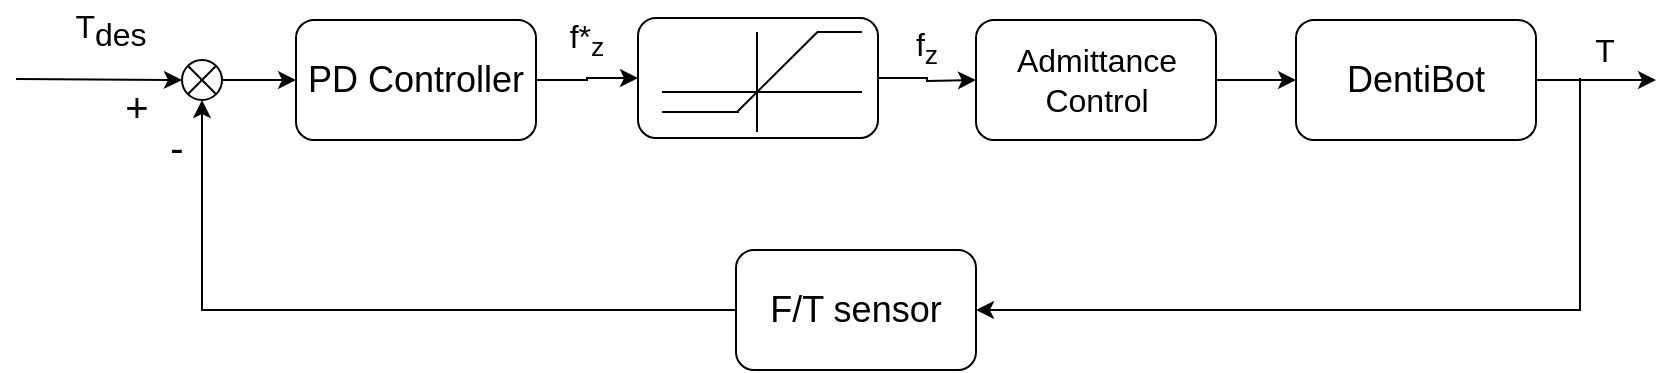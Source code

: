 <mxfile version="14.7.7" type="device"><diagram id="8oh6hg6SRCxiP6dmT3Cz" name="Page-1"><mxGraphModel dx="2249" dy="706" grid="1" gridSize="10" guides="1" tooltips="1" connect="1" arrows="1" fold="1" page="1" pageScale="1" pageWidth="827" pageHeight="1169" math="0" shadow="0"><root><mxCell id="0"/><mxCell id="1" parent="0"/><mxCell id="m1MeYvDkH3_UOup6W5vW-2" style="edgeStyle=orthogonalEdgeStyle;rounded=0;orthogonalLoop=1;jettySize=auto;html=1;exitX=1;exitY=0.5;exitDx=0;exitDy=0;entryX=0;entryY=0.5;entryDx=0;entryDy=0;" parent="1" source="m1MeYvDkH3_UOup6W5vW-3" target="m1MeYvDkH3_UOup6W5vW-5" edge="1"><mxGeometry relative="1" as="geometry"/></mxCell><mxCell id="m1MeYvDkH3_UOup6W5vW-3" value="PD Controller" style="rounded=1;whiteSpace=wrap;html=1;fontSize=18;" parent="1" vertex="1"><mxGeometry x="144" y="655" width="120" height="60" as="geometry"/></mxCell><mxCell id="m1MeYvDkH3_UOup6W5vW-4" style="edgeStyle=orthogonalEdgeStyle;rounded=0;orthogonalLoop=1;jettySize=auto;html=1;exitX=1;exitY=0.5;exitDx=0;exitDy=0;" parent="1" source="m1MeYvDkH3_UOup6W5vW-5" edge="1"><mxGeometry relative="1" as="geometry"><mxPoint x="484" y="685" as="targetPoint"/></mxGeometry></mxCell><mxCell id="m1MeYvDkH3_UOup6W5vW-5" value="" style="rounded=1;whiteSpace=wrap;html=1;" parent="1" vertex="1"><mxGeometry x="315" y="654" width="120" height="60" as="geometry"/></mxCell><mxCell id="m1MeYvDkH3_UOup6W5vW-6" style="edgeStyle=orthogonalEdgeStyle;rounded=0;orthogonalLoop=1;jettySize=auto;html=1;exitX=1;exitY=0.5;exitDx=0;exitDy=0;entryX=0;entryY=0.5;entryDx=0;entryDy=0;" parent="1" source="m1MeYvDkH3_UOup6W5vW-7" target="m1MeYvDkH3_UOup6W5vW-3" edge="1"><mxGeometry relative="1" as="geometry"/></mxCell><mxCell id="m1MeYvDkH3_UOup6W5vW-7" value="" style="shape=sumEllipse;perimeter=ellipsePerimeter;whiteSpace=wrap;html=1;backgroundOutline=1;" parent="1" vertex="1"><mxGeometry x="87" y="675" width="20" height="20" as="geometry"/></mxCell><mxCell id="m1MeYvDkH3_UOup6W5vW-8" style="edgeStyle=orthogonalEdgeStyle;rounded=0;orthogonalLoop=1;jettySize=auto;html=1;entryX=0;entryY=0.5;entryDx=0;entryDy=0;" parent="1" target="m1MeYvDkH3_UOup6W5vW-7" edge="1"><mxGeometry relative="1" as="geometry"><mxPoint x="4" y="684.5" as="sourcePoint"/><mxPoint x="54" y="684.5" as="targetPoint"/></mxGeometry></mxCell><mxCell id="m1MeYvDkH3_UOup6W5vW-9" value="f&lt;sub&gt;z&lt;/sub&gt;" style="text;html=1;align=center;verticalAlign=middle;resizable=0;points=[];autosize=1;strokeColor=none;fontSize=16;" parent="1" vertex="1"><mxGeometry x="444" y="654" width="30" height="30" as="geometry"/></mxCell><mxCell id="m1MeYvDkH3_UOup6W5vW-10" value="T" style="text;html=1;align=center;verticalAlign=middle;resizable=0;points=[];autosize=1;strokeColor=none;fontSize=16;" parent="1" vertex="1"><mxGeometry x="783.12" y="660" width="30" height="20" as="geometry"/></mxCell><mxCell id="m1MeYvDkH3_UOup6W5vW-11" value="T&lt;sub style=&quot;font-size: 16px;&quot;&gt;des&lt;/sub&gt;" style="text;html=1;align=center;verticalAlign=middle;resizable=0;points=[];autosize=1;strokeColor=none;fontSize=16;" parent="1" vertex="1"><mxGeometry x="26" y="645" width="50" height="30" as="geometry"/></mxCell><mxCell id="m1MeYvDkH3_UOup6W5vW-12" value="+" style="text;html=1;align=center;verticalAlign=middle;resizable=0;points=[];autosize=1;strokeColor=none;fontSize=20;" parent="1" vertex="1"><mxGeometry x="49" y="683" width="30" height="30" as="geometry"/></mxCell><mxCell id="m1MeYvDkH3_UOup6W5vW-13" value="-" style="text;html=1;align=center;verticalAlign=middle;resizable=0;points=[];autosize=1;strokeColor=none;fontSize=20;" parent="1" vertex="1"><mxGeometry x="74" y="703" width="20" height="30" as="geometry"/></mxCell><mxCell id="m1MeYvDkH3_UOup6W5vW-14" value="f*&lt;sub&gt;z&lt;/sub&gt;" style="text;html=1;align=center;verticalAlign=middle;resizable=0;points=[];autosize=1;strokeColor=none;fontSize=16;" parent="1" vertex="1"><mxGeometry x="274" y="650" width="30" height="30" as="geometry"/></mxCell><mxCell id="m1MeYvDkH3_UOup6W5vW-15" style="edgeStyle=orthogonalEdgeStyle;rounded=0;orthogonalLoop=1;jettySize=auto;html=1;exitX=1;exitY=0.5;exitDx=0;exitDy=0;entryX=0;entryY=0.5;entryDx=0;entryDy=0;" parent="1" source="m1MeYvDkH3_UOup6W5vW-16" target="m1MeYvDkH3_UOup6W5vW-18" edge="1"><mxGeometry relative="1" as="geometry"/></mxCell><mxCell id="m1MeYvDkH3_UOup6W5vW-16" value="" style="rounded=1;whiteSpace=wrap;html=1;" parent="1" vertex="1"><mxGeometry x="484" y="655" width="120" height="60" as="geometry"/></mxCell><mxCell id="m1MeYvDkH3_UOup6W5vW-17" style="edgeStyle=orthogonalEdgeStyle;rounded=0;orthogonalLoop=1;jettySize=auto;html=1;exitX=1;exitY=0.5;exitDx=0;exitDy=0;" parent="1" source="m1MeYvDkH3_UOup6W5vW-18" edge="1"><mxGeometry relative="1" as="geometry"><mxPoint x="824" y="685" as="targetPoint"/></mxGeometry></mxCell><mxCell id="m1MeYvDkH3_UOup6W5vW-18" value="DentiBot" style="rounded=1;whiteSpace=wrap;html=1;fontSize=18;" parent="1" vertex="1"><mxGeometry x="644" y="655" width="120" height="60" as="geometry"/></mxCell><mxCell id="m1MeYvDkH3_UOup6W5vW-19" style="edgeStyle=orthogonalEdgeStyle;rounded=0;orthogonalLoop=1;jettySize=auto;html=1;exitX=0;exitY=0.5;exitDx=0;exitDy=0;entryX=0.5;entryY=1;entryDx=0;entryDy=0;" parent="1" source="m1MeYvDkH3_UOup6W5vW-20" target="m1MeYvDkH3_UOup6W5vW-7" edge="1"><mxGeometry relative="1" as="geometry"/></mxCell><mxCell id="m1MeYvDkH3_UOup6W5vW-20" value="F/T sensor" style="rounded=1;whiteSpace=wrap;html=1;fontSize=18;" parent="1" vertex="1"><mxGeometry x="364" y="770" width="120" height="60" as="geometry"/></mxCell><mxCell id="m1MeYvDkH3_UOup6W5vW-21" value="" style="endArrow=none;html=1;" parent="1" edge="1"><mxGeometry width="50" height="50" relative="1" as="geometry"><mxPoint x="327" y="691" as="sourcePoint"/><mxPoint x="427" y="691" as="targetPoint"/></mxGeometry></mxCell><mxCell id="m1MeYvDkH3_UOup6W5vW-22" value="" style="endArrow=none;html=1;" parent="1" edge="1"><mxGeometry width="50" height="50" relative="1" as="geometry"><mxPoint x="374.5" y="661" as="sourcePoint"/><mxPoint x="374.5" y="711" as="targetPoint"/></mxGeometry></mxCell><mxCell id="m1MeYvDkH3_UOup6W5vW-23" value="" style="endArrow=none;html=1;" parent="1" edge="1"><mxGeometry width="50" height="50" relative="1" as="geometry"><mxPoint x="404.5" y="661" as="sourcePoint"/><mxPoint x="427" y="661" as="targetPoint"/></mxGeometry></mxCell><mxCell id="m1MeYvDkH3_UOup6W5vW-24" value="" style="endArrow=none;html=1;" parent="1" edge="1"><mxGeometry width="50" height="50" relative="1" as="geometry"><mxPoint x="327" y="701" as="sourcePoint"/><mxPoint x="365.49" y="701" as="targetPoint"/></mxGeometry></mxCell><mxCell id="m1MeYvDkH3_UOup6W5vW-25" value="" style="endArrow=none;html=1;" parent="1" edge="1"><mxGeometry width="50" height="50" relative="1" as="geometry"><mxPoint x="364.5" y="701" as="sourcePoint"/><mxPoint x="404.75" y="661" as="targetPoint"/></mxGeometry></mxCell><mxCell id="m1MeYvDkH3_UOup6W5vW-26" style="edgeStyle=orthogonalEdgeStyle;rounded=0;orthogonalLoop=1;jettySize=auto;html=1;exitX=0.096;exitY=1.2;exitDx=0;exitDy=0;exitPerimeter=0;entryX=1;entryY=0.5;entryDx=0;entryDy=0;" parent="1" source="m1MeYvDkH3_UOup6W5vW-10" target="m1MeYvDkH3_UOup6W5vW-20" edge="1"><mxGeometry relative="1" as="geometry"><mxPoint x="786" y="790" as="targetPoint"/><mxPoint x="774" y="695" as="sourcePoint"/><Array as="points"><mxPoint x="786" y="800"/></Array></mxGeometry></mxCell><mxCell id="m1MeYvDkH3_UOup6W5vW-30" value="Admittance &lt;br&gt;Control" style="text;html=1;align=center;verticalAlign=middle;resizable=0;points=[];autosize=1;strokeColor=none;fontSize=16;" parent="1" vertex="1"><mxGeometry x="494" y="665" width="100" height="40" as="geometry"/></mxCell></root></mxGraphModel></diagram></mxfile>